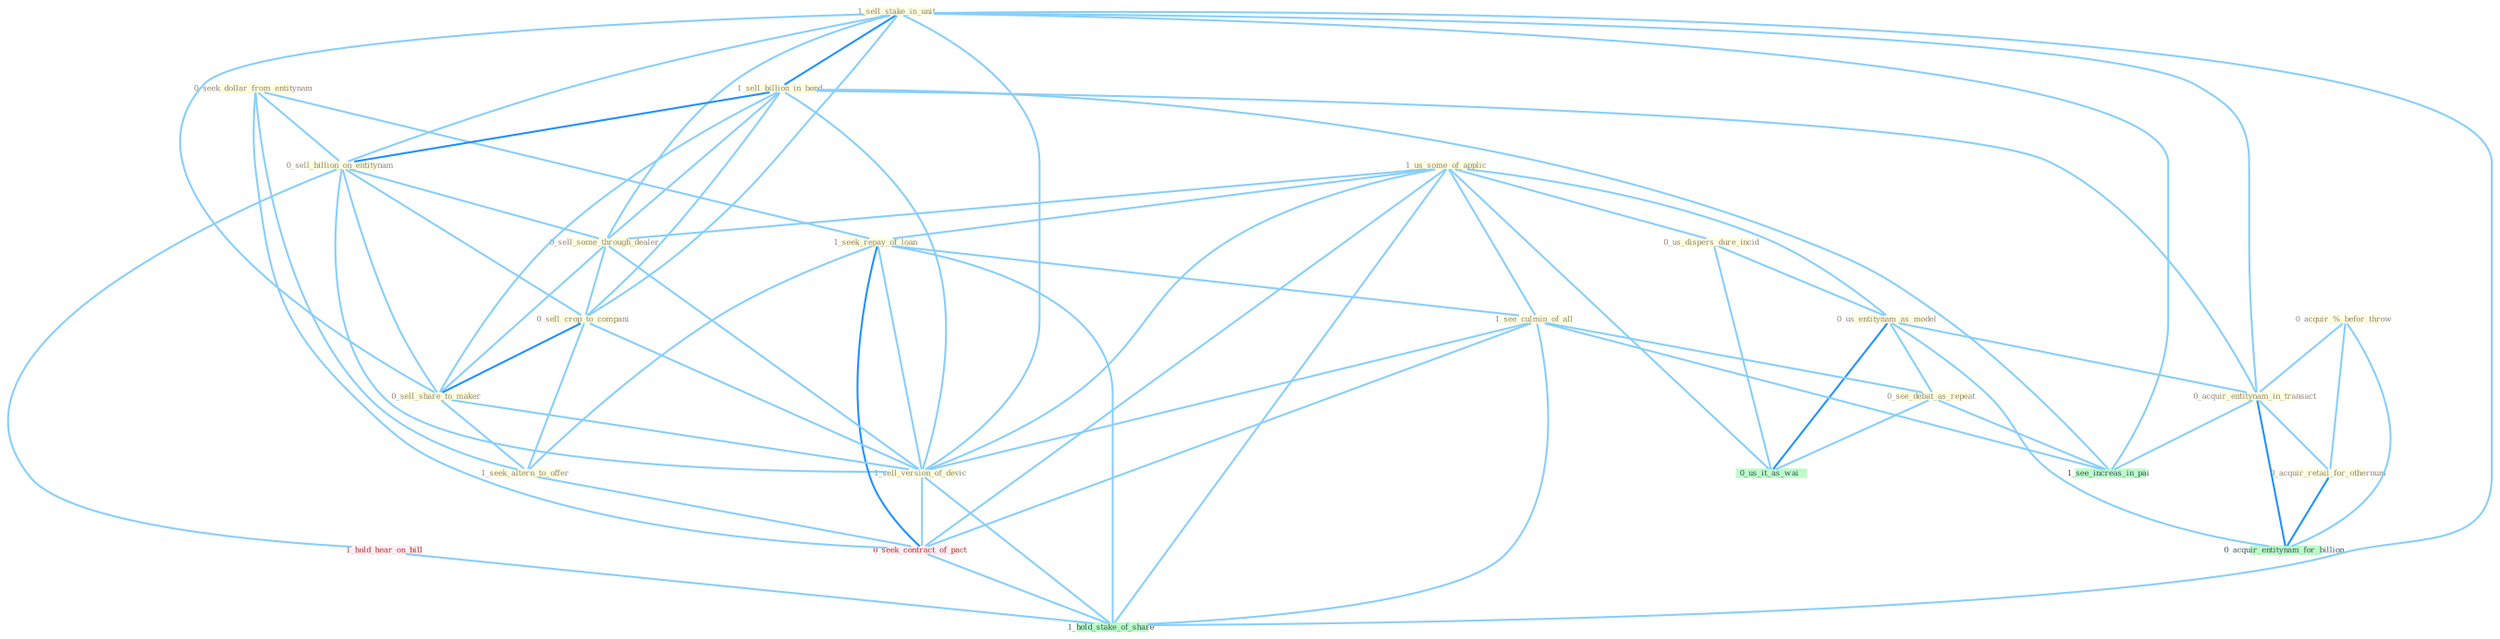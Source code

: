 Graph G{ 
    node
    [shape=polygon,style=filled,width=.5,height=.06,color="#BDFCC9",fixedsize=true,fontsize=4,
    fontcolor="#2f4f4f"];
    {node
    [color="#ffffe0", fontcolor="#8b7d6b"] "0_seek_dollar_from_entitynam " "0_acquir_%_befor_throw " "1_sell_stake_in_unit " "1_sell_billion_in_bond " "0_sell_billion_on_entitynam " "1_us_some_of_applic " "0_us_dispers_dure_incid " "0_us_entitynam_as_model " "1_seek_repay_of_loan " "0_acquir_entitynam_in_transact " "0_sell_some_through_dealer " "0_acquir_retail_for_othernum " "0_sell_crop_to_compani " "0_sell_share_to_maker " "1_seek_altern_to_offer " "1_see_culmin_of_all " "0_see_debat_as_repeat " "1_sell_version_of_devic "}
{node [color="#fff0f5", fontcolor="#b22222"] "0_seek_contract_of_pact " "1_hold_hear_on_bill "}
edge [color="#B0E2FF"];

	"0_seek_dollar_from_entitynam " -- "0_sell_billion_on_entitynam " [w="1", color="#87cefa" ];
	"0_seek_dollar_from_entitynam " -- "1_seek_repay_of_loan " [w="1", color="#87cefa" ];
	"0_seek_dollar_from_entitynam " -- "1_seek_altern_to_offer " [w="1", color="#87cefa" ];
	"0_seek_dollar_from_entitynam " -- "0_seek_contract_of_pact " [w="1", color="#87cefa" ];
	"0_acquir_%_befor_throw " -- "0_acquir_entitynam_in_transact " [w="1", color="#87cefa" ];
	"0_acquir_%_befor_throw " -- "0_acquir_retail_for_othernum " [w="1", color="#87cefa" ];
	"0_acquir_%_befor_throw " -- "0_acquir_entitynam_for_billion " [w="1", color="#87cefa" ];
	"1_sell_stake_in_unit " -- "1_sell_billion_in_bond " [w="2", color="#1e90ff" , len=0.8];
	"1_sell_stake_in_unit " -- "0_sell_billion_on_entitynam " [w="1", color="#87cefa" ];
	"1_sell_stake_in_unit " -- "0_acquir_entitynam_in_transact " [w="1", color="#87cefa" ];
	"1_sell_stake_in_unit " -- "0_sell_some_through_dealer " [w="1", color="#87cefa" ];
	"1_sell_stake_in_unit " -- "0_sell_crop_to_compani " [w="1", color="#87cefa" ];
	"1_sell_stake_in_unit " -- "0_sell_share_to_maker " [w="1", color="#87cefa" ];
	"1_sell_stake_in_unit " -- "1_sell_version_of_devic " [w="1", color="#87cefa" ];
	"1_sell_stake_in_unit " -- "1_see_increas_in_pai " [w="1", color="#87cefa" ];
	"1_sell_stake_in_unit " -- "1_hold_stake_of_share " [w="1", color="#87cefa" ];
	"1_sell_billion_in_bond " -- "0_sell_billion_on_entitynam " [w="2", color="#1e90ff" , len=0.8];
	"1_sell_billion_in_bond " -- "0_acquir_entitynam_in_transact " [w="1", color="#87cefa" ];
	"1_sell_billion_in_bond " -- "0_sell_some_through_dealer " [w="1", color="#87cefa" ];
	"1_sell_billion_in_bond " -- "0_sell_crop_to_compani " [w="1", color="#87cefa" ];
	"1_sell_billion_in_bond " -- "0_sell_share_to_maker " [w="1", color="#87cefa" ];
	"1_sell_billion_in_bond " -- "1_sell_version_of_devic " [w="1", color="#87cefa" ];
	"1_sell_billion_in_bond " -- "1_see_increas_in_pai " [w="1", color="#87cefa" ];
	"0_sell_billion_on_entitynam " -- "0_sell_some_through_dealer " [w="1", color="#87cefa" ];
	"0_sell_billion_on_entitynam " -- "0_sell_crop_to_compani " [w="1", color="#87cefa" ];
	"0_sell_billion_on_entitynam " -- "0_sell_share_to_maker " [w="1", color="#87cefa" ];
	"0_sell_billion_on_entitynam " -- "1_sell_version_of_devic " [w="1", color="#87cefa" ];
	"0_sell_billion_on_entitynam " -- "1_hold_hear_on_bill " [w="1", color="#87cefa" ];
	"1_us_some_of_applic " -- "0_us_dispers_dure_incid " [w="1", color="#87cefa" ];
	"1_us_some_of_applic " -- "0_us_entitynam_as_model " [w="1", color="#87cefa" ];
	"1_us_some_of_applic " -- "1_seek_repay_of_loan " [w="1", color="#87cefa" ];
	"1_us_some_of_applic " -- "0_sell_some_through_dealer " [w="1", color="#87cefa" ];
	"1_us_some_of_applic " -- "1_see_culmin_of_all " [w="1", color="#87cefa" ];
	"1_us_some_of_applic " -- "1_sell_version_of_devic " [w="1", color="#87cefa" ];
	"1_us_some_of_applic " -- "0_seek_contract_of_pact " [w="1", color="#87cefa" ];
	"1_us_some_of_applic " -- "0_us_it_as_wai " [w="1", color="#87cefa" ];
	"1_us_some_of_applic " -- "1_hold_stake_of_share " [w="1", color="#87cefa" ];
	"0_us_dispers_dure_incid " -- "0_us_entitynam_as_model " [w="1", color="#87cefa" ];
	"0_us_dispers_dure_incid " -- "0_us_it_as_wai " [w="1", color="#87cefa" ];
	"0_us_entitynam_as_model " -- "0_acquir_entitynam_in_transact " [w="1", color="#87cefa" ];
	"0_us_entitynam_as_model " -- "0_see_debat_as_repeat " [w="1", color="#87cefa" ];
	"0_us_entitynam_as_model " -- "0_us_it_as_wai " [w="2", color="#1e90ff" , len=0.8];
	"0_us_entitynam_as_model " -- "0_acquir_entitynam_for_billion " [w="1", color="#87cefa" ];
	"1_seek_repay_of_loan " -- "1_seek_altern_to_offer " [w="1", color="#87cefa" ];
	"1_seek_repay_of_loan " -- "1_see_culmin_of_all " [w="1", color="#87cefa" ];
	"1_seek_repay_of_loan " -- "1_sell_version_of_devic " [w="1", color="#87cefa" ];
	"1_seek_repay_of_loan " -- "0_seek_contract_of_pact " [w="2", color="#1e90ff" , len=0.8];
	"1_seek_repay_of_loan " -- "1_hold_stake_of_share " [w="1", color="#87cefa" ];
	"0_acquir_entitynam_in_transact " -- "0_acquir_retail_for_othernum " [w="1", color="#87cefa" ];
	"0_acquir_entitynam_in_transact " -- "0_acquir_entitynam_for_billion " [w="2", color="#1e90ff" , len=0.8];
	"0_acquir_entitynam_in_transact " -- "1_see_increas_in_pai " [w="1", color="#87cefa" ];
	"0_sell_some_through_dealer " -- "0_sell_crop_to_compani " [w="1", color="#87cefa" ];
	"0_sell_some_through_dealer " -- "0_sell_share_to_maker " [w="1", color="#87cefa" ];
	"0_sell_some_through_dealer " -- "1_sell_version_of_devic " [w="1", color="#87cefa" ];
	"0_acquir_retail_for_othernum " -- "0_acquir_entitynam_for_billion " [w="2", color="#1e90ff" , len=0.8];
	"0_sell_crop_to_compani " -- "0_sell_share_to_maker " [w="2", color="#1e90ff" , len=0.8];
	"0_sell_crop_to_compani " -- "1_seek_altern_to_offer " [w="1", color="#87cefa" ];
	"0_sell_crop_to_compani " -- "1_sell_version_of_devic " [w="1", color="#87cefa" ];
	"0_sell_share_to_maker " -- "1_seek_altern_to_offer " [w="1", color="#87cefa" ];
	"0_sell_share_to_maker " -- "1_sell_version_of_devic " [w="1", color="#87cefa" ];
	"1_seek_altern_to_offer " -- "0_seek_contract_of_pact " [w="1", color="#87cefa" ];
	"1_see_culmin_of_all " -- "0_see_debat_as_repeat " [w="1", color="#87cefa" ];
	"1_see_culmin_of_all " -- "1_sell_version_of_devic " [w="1", color="#87cefa" ];
	"1_see_culmin_of_all " -- "0_seek_contract_of_pact " [w="1", color="#87cefa" ];
	"1_see_culmin_of_all " -- "1_see_increas_in_pai " [w="1", color="#87cefa" ];
	"1_see_culmin_of_all " -- "1_hold_stake_of_share " [w="1", color="#87cefa" ];
	"0_see_debat_as_repeat " -- "0_us_it_as_wai " [w="1", color="#87cefa" ];
	"0_see_debat_as_repeat " -- "1_see_increas_in_pai " [w="1", color="#87cefa" ];
	"1_sell_version_of_devic " -- "0_seek_contract_of_pact " [w="1", color="#87cefa" ];
	"1_sell_version_of_devic " -- "1_hold_stake_of_share " [w="1", color="#87cefa" ];
	"0_seek_contract_of_pact " -- "1_hold_stake_of_share " [w="1", color="#87cefa" ];
	"1_hold_hear_on_bill " -- "1_hold_stake_of_share " [w="1", color="#87cefa" ];
}